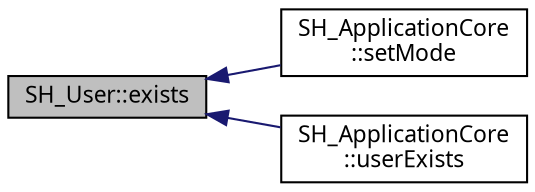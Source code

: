 digraph "SH_User::exists"
{
 // INTERACTIVE_SVG=YES
  bgcolor="transparent";
  edge [fontname="Verdana",fontsize="11",labelfontname="Verdana",labelfontsize="11"];
  node [fontname="Verdana",fontsize="11",shape=record];
  rankdir="LR";
  Node1 [label="SH_User::exists",height=0.2,width=0.4,color="black", fillcolor="grey75", style="filled" fontcolor="black"];
  Node1 -> Node2 [dir="back",color="midnightblue",fontsize="11",style="solid",fontname="Verdana"];
  Node2 [label="SH_ApplicationCore\l::setMode",height=0.2,width=0.4,color="black",URL="$classSH__ApplicationCore.html#a2bfe19528b27831332559d5d2cd24d25",tooltip="Modifie le mode dans lequel se trouve l&#39;application. "];
  Node1 -> Node3 [dir="back",color="midnightblue",fontsize="11",style="solid",fontname="Verdana"];
  Node3 [label="SH_ApplicationCore\l::userExists",height=0.2,width=0.4,color="black",URL="$classSH__ApplicationCore.html#a63afe07c7ef380f8709854aba85fdb9e",tooltip="Vérifie s&#39;il existe un utilisateur avec le pseudo fourni. "];
}

